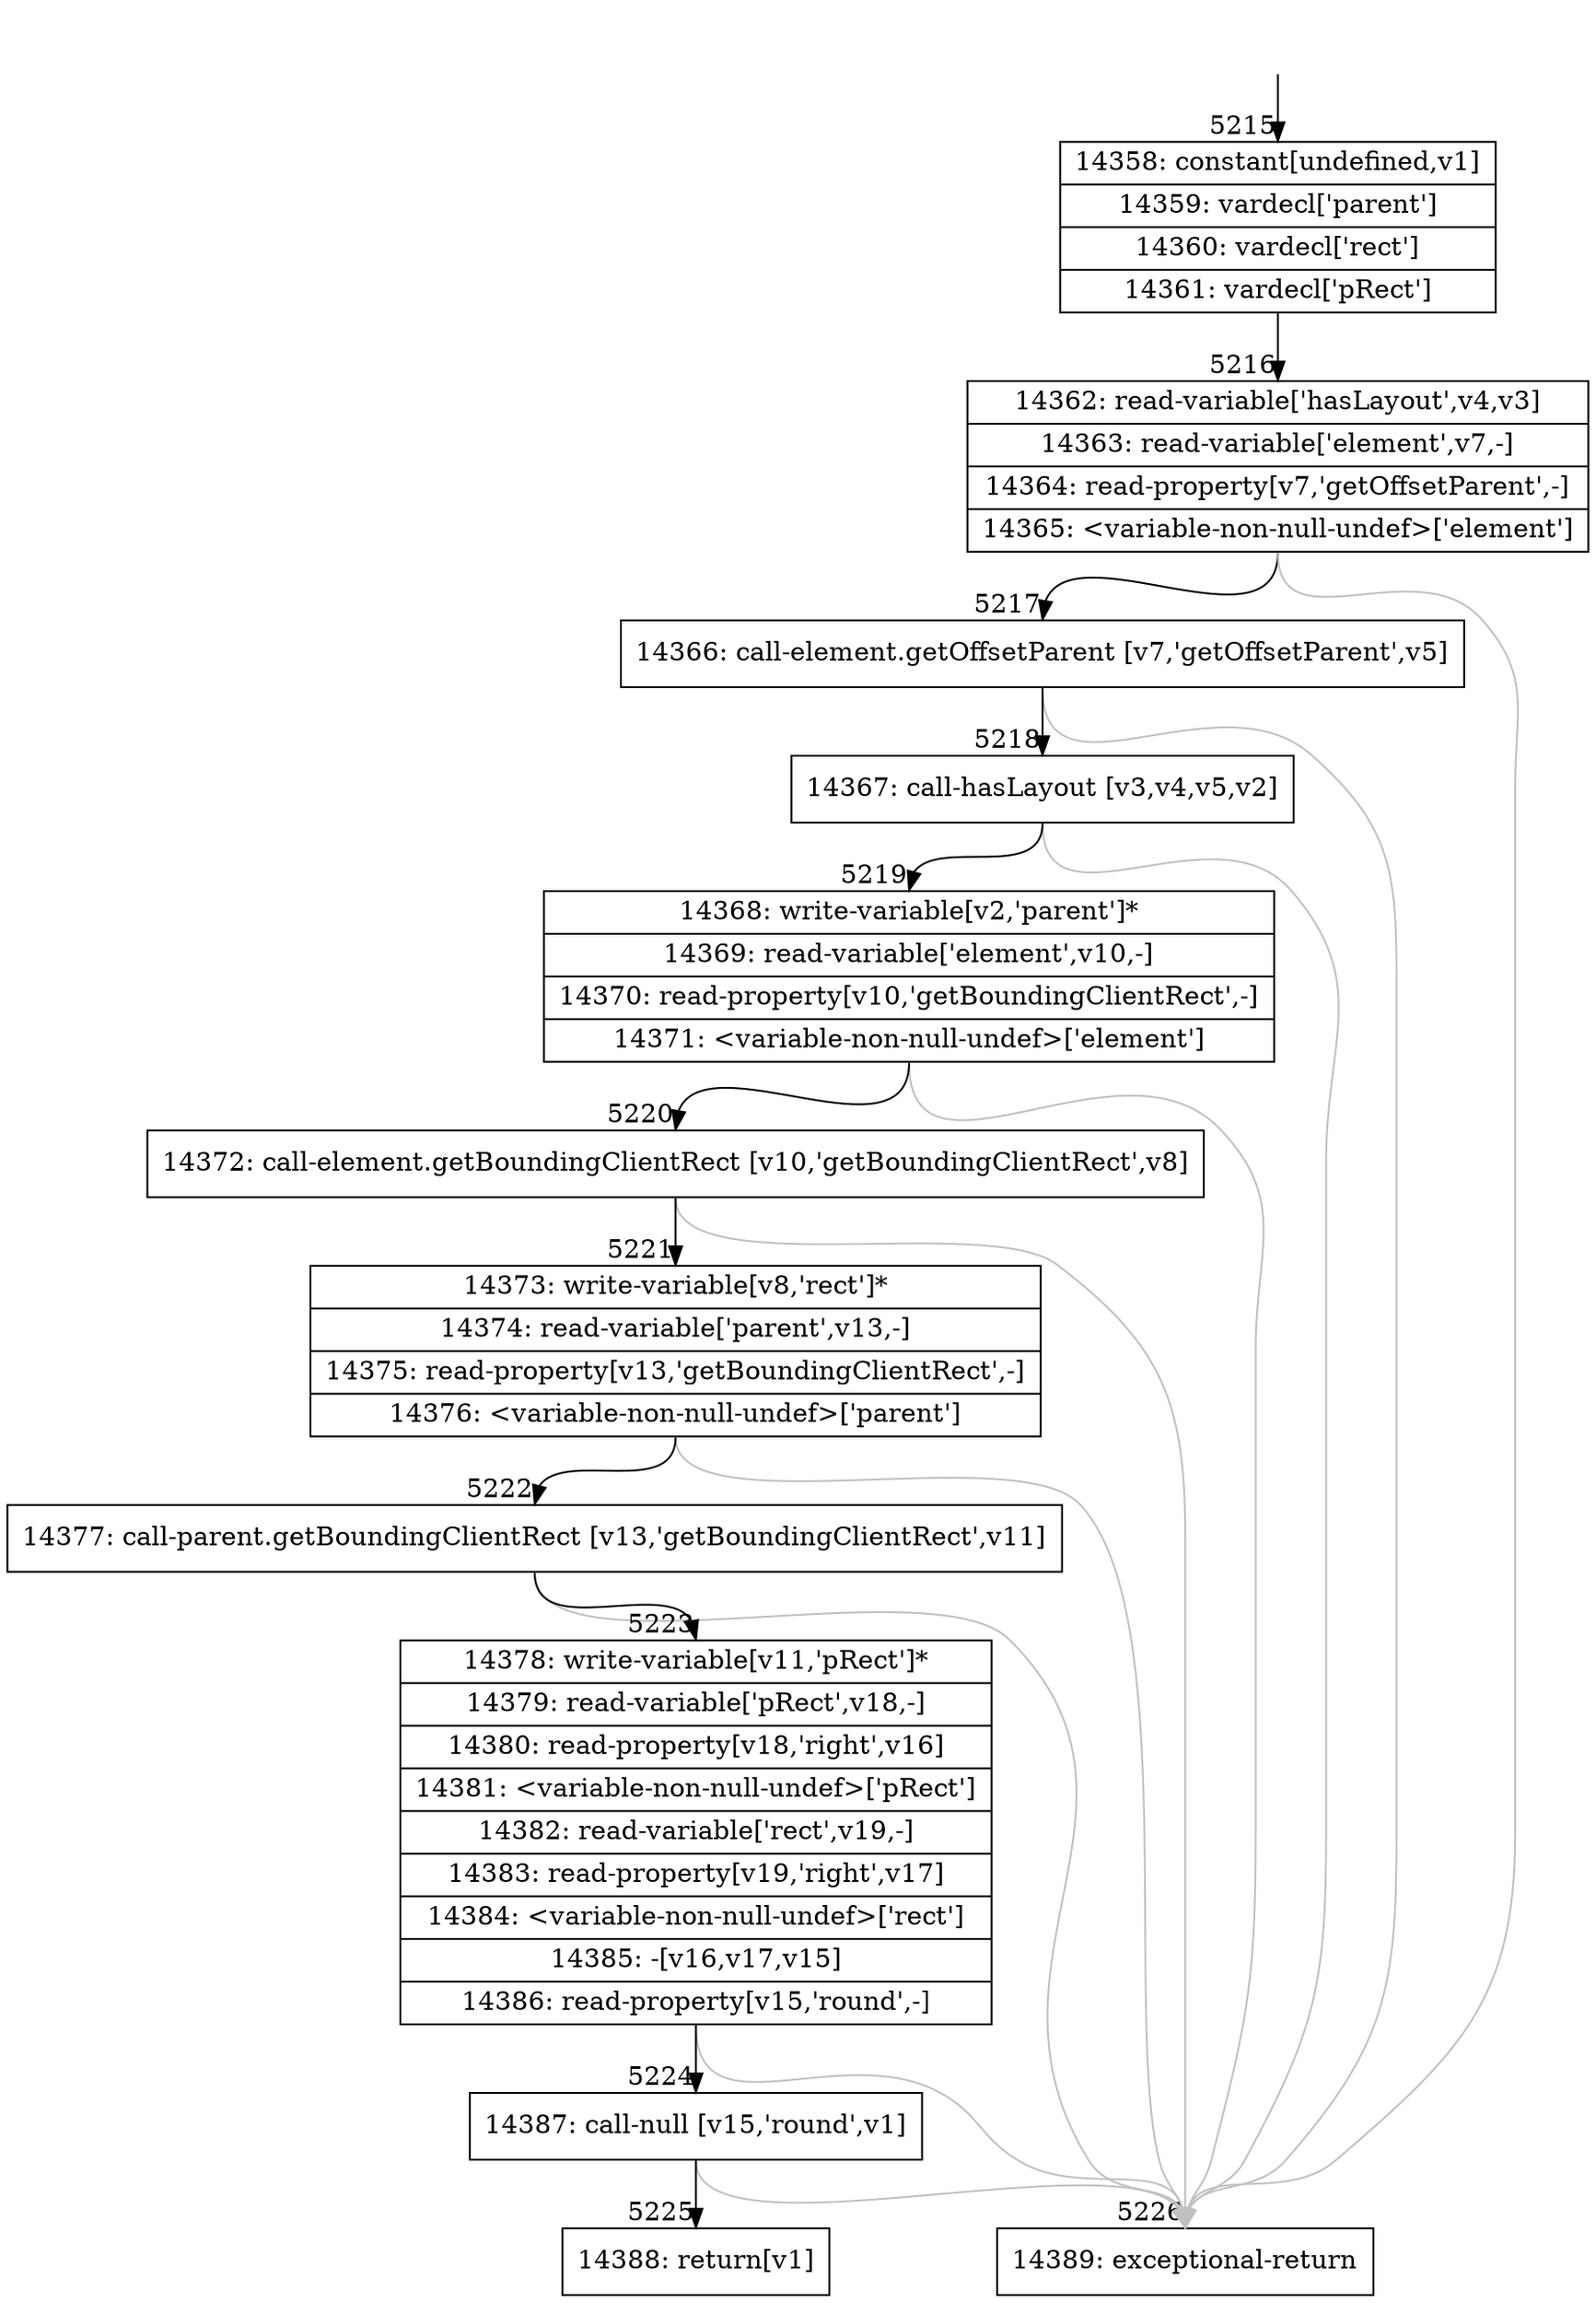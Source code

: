 digraph {
rankdir="TD"
BB_entry419[shape=none,label=""];
BB_entry419 -> BB5215 [tailport=s, headport=n, headlabel="    5215"]
BB5215 [shape=record label="{14358: constant[undefined,v1]|14359: vardecl['parent']|14360: vardecl['rect']|14361: vardecl['pRect']}" ] 
BB5215 -> BB5216 [tailport=s, headport=n, headlabel="      5216"]
BB5216 [shape=record label="{14362: read-variable['hasLayout',v4,v3]|14363: read-variable['element',v7,-]|14364: read-property[v7,'getOffsetParent',-]|14365: \<variable-non-null-undef\>['element']}" ] 
BB5216 -> BB5217 [tailport=s, headport=n, headlabel="      5217"]
BB5216 -> BB5226 [tailport=s, headport=n, color=gray, headlabel="      5226"]
BB5217 [shape=record label="{14366: call-element.getOffsetParent [v7,'getOffsetParent',v5]}" ] 
BB5217 -> BB5218 [tailport=s, headport=n, headlabel="      5218"]
BB5217 -> BB5226 [tailport=s, headport=n, color=gray]
BB5218 [shape=record label="{14367: call-hasLayout [v3,v4,v5,v2]}" ] 
BB5218 -> BB5219 [tailport=s, headport=n, headlabel="      5219"]
BB5218 -> BB5226 [tailport=s, headport=n, color=gray]
BB5219 [shape=record label="{14368: write-variable[v2,'parent']*|14369: read-variable['element',v10,-]|14370: read-property[v10,'getBoundingClientRect',-]|14371: \<variable-non-null-undef\>['element']}" ] 
BB5219 -> BB5220 [tailport=s, headport=n, headlabel="      5220"]
BB5219 -> BB5226 [tailport=s, headport=n, color=gray]
BB5220 [shape=record label="{14372: call-element.getBoundingClientRect [v10,'getBoundingClientRect',v8]}" ] 
BB5220 -> BB5221 [tailport=s, headport=n, headlabel="      5221"]
BB5220 -> BB5226 [tailport=s, headport=n, color=gray]
BB5221 [shape=record label="{14373: write-variable[v8,'rect']*|14374: read-variable['parent',v13,-]|14375: read-property[v13,'getBoundingClientRect',-]|14376: \<variable-non-null-undef\>['parent']}" ] 
BB5221 -> BB5222 [tailport=s, headport=n, headlabel="      5222"]
BB5221 -> BB5226 [tailport=s, headport=n, color=gray]
BB5222 [shape=record label="{14377: call-parent.getBoundingClientRect [v13,'getBoundingClientRect',v11]}" ] 
BB5222 -> BB5223 [tailport=s, headport=n, headlabel="      5223"]
BB5222 -> BB5226 [tailport=s, headport=n, color=gray]
BB5223 [shape=record label="{14378: write-variable[v11,'pRect']*|14379: read-variable['pRect',v18,-]|14380: read-property[v18,'right',v16]|14381: \<variable-non-null-undef\>['pRect']|14382: read-variable['rect',v19,-]|14383: read-property[v19,'right',v17]|14384: \<variable-non-null-undef\>['rect']|14385: -[v16,v17,v15]|14386: read-property[v15,'round',-]}" ] 
BB5223 -> BB5224 [tailport=s, headport=n, headlabel="      5224"]
BB5223 -> BB5226 [tailport=s, headport=n, color=gray]
BB5224 [shape=record label="{14387: call-null [v15,'round',v1]}" ] 
BB5224 -> BB5225 [tailport=s, headport=n, headlabel="      5225"]
BB5224 -> BB5226 [tailport=s, headport=n, color=gray]
BB5225 [shape=record label="{14388: return[v1]}" ] 
BB5226 [shape=record label="{14389: exceptional-return}" ] 
//#$~ 3954
}
